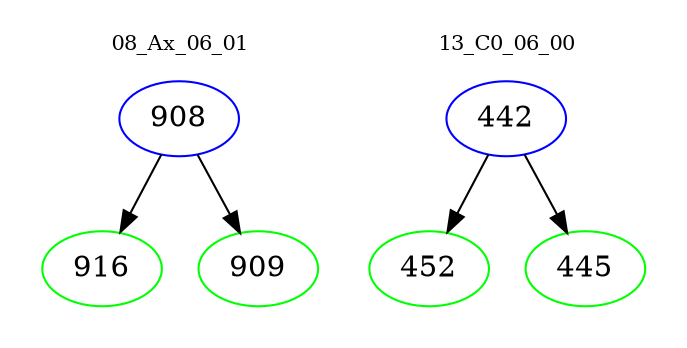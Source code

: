 digraph{
subgraph cluster_0 {
color = white
label = "08_Ax_06_01";
fontsize=10;
T0_908 [label="908", color="blue"]
T0_908 -> T0_916 [color="black"]
T0_916 [label="916", color="green"]
T0_908 -> T0_909 [color="black"]
T0_909 [label="909", color="green"]
}
subgraph cluster_1 {
color = white
label = "13_C0_06_00";
fontsize=10;
T1_442 [label="442", color="blue"]
T1_442 -> T1_452 [color="black"]
T1_452 [label="452", color="green"]
T1_442 -> T1_445 [color="black"]
T1_445 [label="445", color="green"]
}
}
